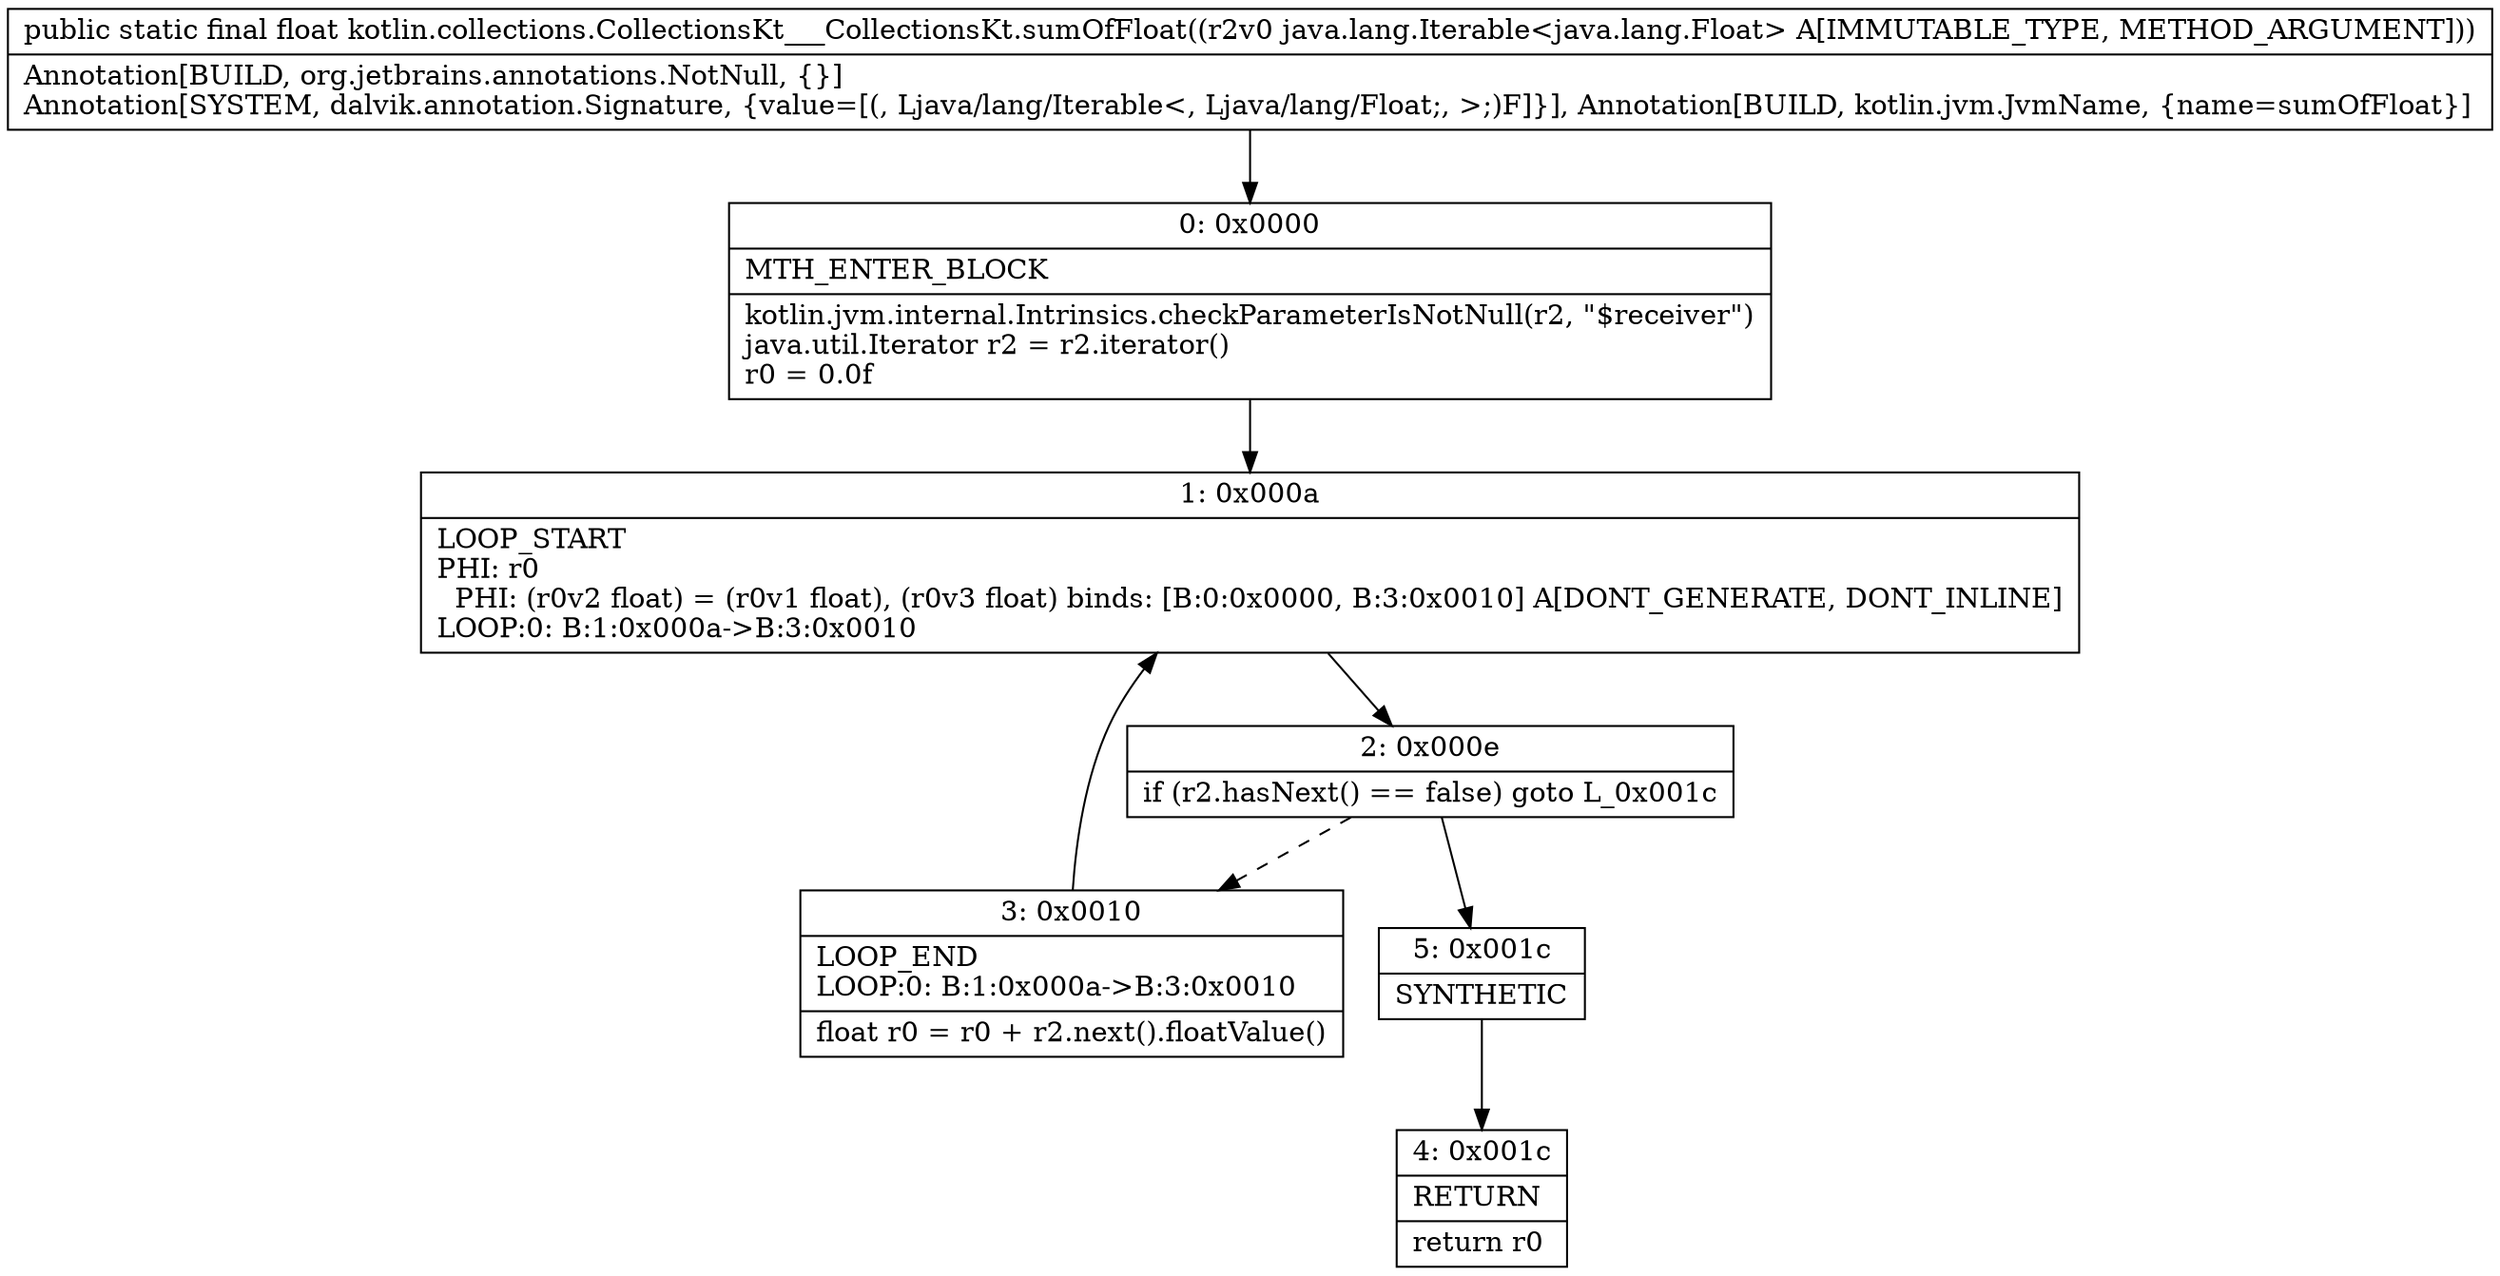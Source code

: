 digraph "CFG forkotlin.collections.CollectionsKt___CollectionsKt.sumOfFloat(Ljava\/lang\/Iterable;)F" {
Node_0 [shape=record,label="{0\:\ 0x0000|MTH_ENTER_BLOCK\l|kotlin.jvm.internal.Intrinsics.checkParameterIsNotNull(r2, \"$receiver\")\ljava.util.Iterator r2 = r2.iterator()\lr0 = 0.0f\l}"];
Node_1 [shape=record,label="{1\:\ 0x000a|LOOP_START\lPHI: r0 \l  PHI: (r0v2 float) = (r0v1 float), (r0v3 float) binds: [B:0:0x0000, B:3:0x0010] A[DONT_GENERATE, DONT_INLINE]\lLOOP:0: B:1:0x000a\-\>B:3:0x0010\l}"];
Node_2 [shape=record,label="{2\:\ 0x000e|if (r2.hasNext() == false) goto L_0x001c\l}"];
Node_3 [shape=record,label="{3\:\ 0x0010|LOOP_END\lLOOP:0: B:1:0x000a\-\>B:3:0x0010\l|float r0 = r0 + r2.next().floatValue()\l}"];
Node_4 [shape=record,label="{4\:\ 0x001c|RETURN\l|return r0\l}"];
Node_5 [shape=record,label="{5\:\ 0x001c|SYNTHETIC\l}"];
MethodNode[shape=record,label="{public static final float kotlin.collections.CollectionsKt___CollectionsKt.sumOfFloat((r2v0 java.lang.Iterable\<java.lang.Float\> A[IMMUTABLE_TYPE, METHOD_ARGUMENT]))  | Annotation[BUILD, org.jetbrains.annotations.NotNull, \{\}]\lAnnotation[SYSTEM, dalvik.annotation.Signature, \{value=[(, Ljava\/lang\/Iterable\<, Ljava\/lang\/Float;, \>;)F]\}], Annotation[BUILD, kotlin.jvm.JvmName, \{name=sumOfFloat\}]\l}"];
MethodNode -> Node_0;
Node_0 -> Node_1;
Node_1 -> Node_2;
Node_2 -> Node_3[style=dashed];
Node_2 -> Node_5;
Node_3 -> Node_1;
Node_5 -> Node_4;
}

